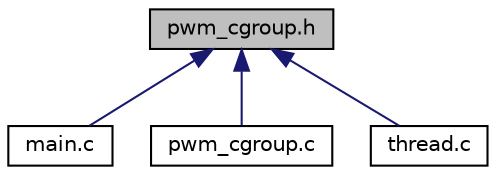 digraph "pwm_cgroup.h"
{
  edge [fontname="Helvetica",fontsize="10",labelfontname="Helvetica",labelfontsize="10"];
  node [fontname="Helvetica",fontsize="10",shape=record];
  Node1 [label="pwm_cgroup.h",height=0.2,width=0.4,color="black", fillcolor="grey75", style="filled" fontcolor="black"];
  Node1 -> Node2 [dir="back",color="midnightblue",fontsize="10",style="solid",fontname="Helvetica"];
  Node2 [label="main.c",height=0.2,width=0.4,color="black", fillcolor="white", style="filled",URL="$main_8c.html",tooltip="Main program for the Project with RTOS, test and validation of the final project. ..."];
  Node1 -> Node3 [dir="back",color="midnightblue",fontsize="10",style="solid",fontname="Helvetica"];
  Node3 [label="pwm_cgroup.c",height=0.2,width=0.4,color="black", fillcolor="white", style="filled",URL="$pwm__cgroup_8c.html",tooltip="File pwm for pwm Project, test and validation of the PWM module. "];
  Node1 -> Node4 [dir="back",color="midnightblue",fontsize="10",style="solid",fontname="Helvetica"];
  Node4 [label="thread.c",height=0.2,width=0.4,color="black", fillcolor="white", style="filled",URL="$thread_8c.html",tooltip="File thread for the rtos project. "];
}
